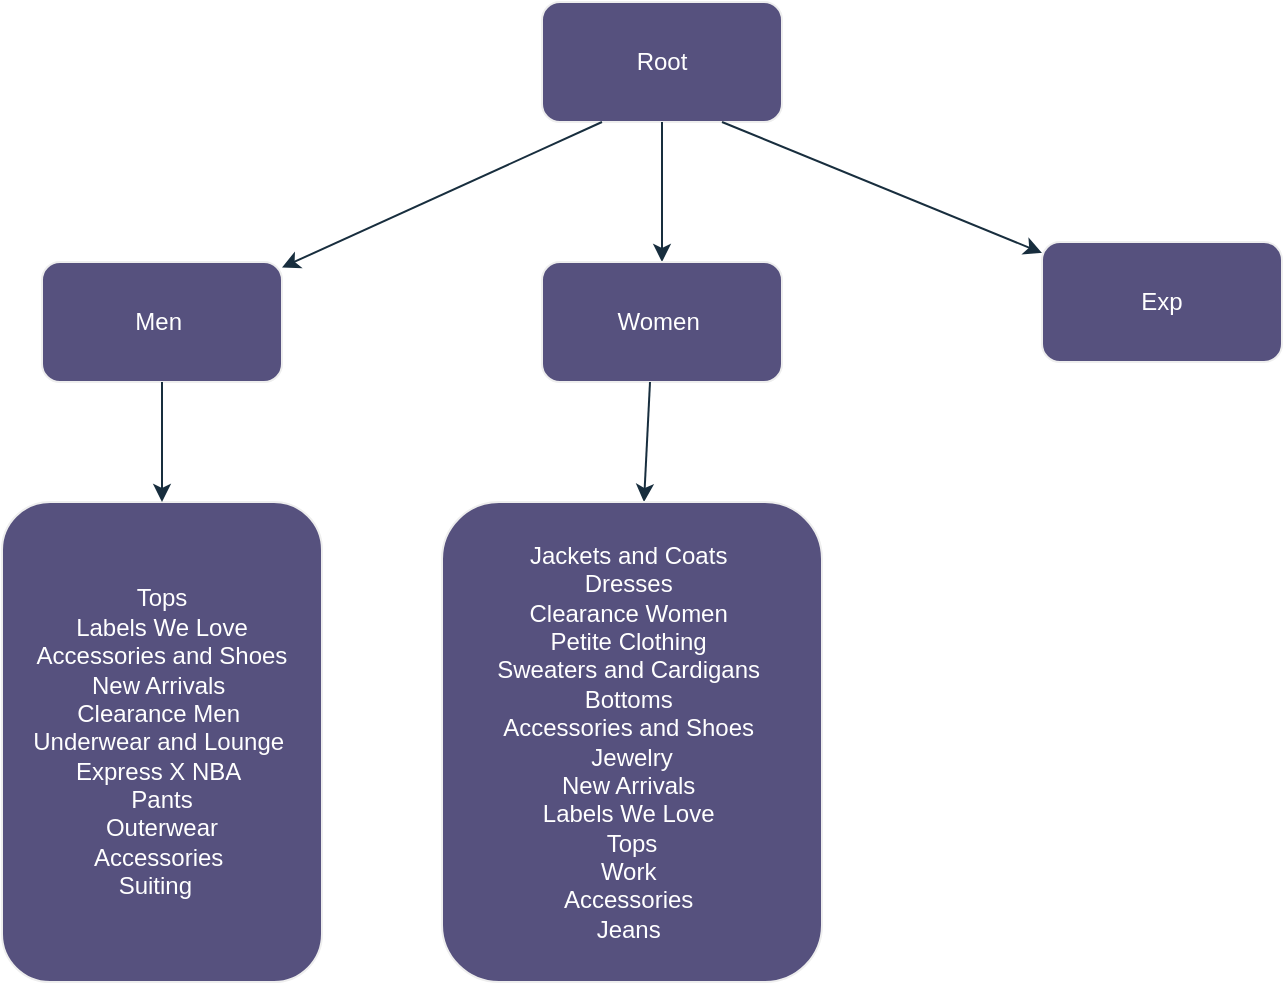 <mxfile version="20.8.5" type="device"><diagram id="yXyOV_PqHcvUrgc-klCl" name="Page-1"><mxGraphModel dx="714" dy="508" grid="1" gridSize="10" guides="1" tooltips="1" connect="1" arrows="1" fold="1" page="1" pageScale="1" pageWidth="827" pageHeight="1169" math="0" shadow="0"><root><mxCell id="0"/><mxCell id="1" parent="0"/><mxCell id="Ssx_GMXhN-F2KZx3JunG-2" value="Root" style="rounded=1;whiteSpace=wrap;html=1;labelBackgroundColor=none;fillColor=#56517E;strokeColor=#EEEEEE;fontColor=#FFFFFF;" vertex="1" parent="1"><mxGeometry x="310" y="80" width="120" height="60" as="geometry"/></mxCell><mxCell id="Ssx_GMXhN-F2KZx3JunG-3" value="" style="endArrow=classic;html=1;rounded=0;exitX=0.25;exitY=1;exitDx=0;exitDy=0;labelBackgroundColor=none;fontColor=default;strokeColor=#182E3E;" edge="1" parent="1" source="Ssx_GMXhN-F2KZx3JunG-2" target="Ssx_GMXhN-F2KZx3JunG-8"><mxGeometry width="50" height="50" relative="1" as="geometry"><mxPoint x="340" y="290" as="sourcePoint"/><mxPoint x="210" y="200" as="targetPoint"/></mxGeometry></mxCell><mxCell id="Ssx_GMXhN-F2KZx3JunG-4" value="" style="endArrow=classic;html=1;rounded=0;exitX=0.5;exitY=1;exitDx=0;exitDy=0;labelBackgroundColor=none;fontColor=default;strokeColor=#182E3E;" edge="1" parent="1" source="Ssx_GMXhN-F2KZx3JunG-2" target="Ssx_GMXhN-F2KZx3JunG-6"><mxGeometry width="50" height="50" relative="1" as="geometry"><mxPoint x="340" y="290" as="sourcePoint"/><mxPoint x="340" y="200" as="targetPoint"/></mxGeometry></mxCell><mxCell id="Ssx_GMXhN-F2KZx3JunG-5" value="" style="endArrow=classic;html=1;rounded=0;exitX=0.75;exitY=1;exitDx=0;exitDy=0;labelBackgroundColor=none;fontColor=default;strokeColor=#182E3E;" edge="1" parent="1" source="Ssx_GMXhN-F2KZx3JunG-2" target="Ssx_GMXhN-F2KZx3JunG-7"><mxGeometry width="50" height="50" relative="1" as="geometry"><mxPoint x="340" y="290" as="sourcePoint"/><mxPoint x="580" y="200" as="targetPoint"/></mxGeometry></mxCell><mxCell id="Ssx_GMXhN-F2KZx3JunG-6" value="Women&amp;nbsp;" style="rounded=1;whiteSpace=wrap;html=1;labelBackgroundColor=none;fillColor=#56517E;strokeColor=#EEEEEE;fontColor=#FFFFFF;" vertex="1" parent="1"><mxGeometry x="310" y="210" width="120" height="60" as="geometry"/></mxCell><mxCell id="Ssx_GMXhN-F2KZx3JunG-7" value="Exp" style="rounded=1;whiteSpace=wrap;html=1;labelBackgroundColor=none;fillColor=#56517E;strokeColor=#EEEEEE;fontColor=#FFFFFF;" vertex="1" parent="1"><mxGeometry x="560" y="200" width="120" height="60" as="geometry"/></mxCell><mxCell id="Ssx_GMXhN-F2KZx3JunG-8" value="Men&amp;nbsp;" style="rounded=1;whiteSpace=wrap;html=1;labelBackgroundColor=none;fillColor=#56517E;strokeColor=#EEEEEE;fontColor=#FFFFFF;" vertex="1" parent="1"><mxGeometry x="60" y="210" width="120" height="60" as="geometry"/></mxCell><mxCell id="Ssx_GMXhN-F2KZx3JunG-10" value="Tops&lt;br&gt;Labels We Love&lt;br&gt;Accessories and Shoes&lt;br&gt;New Arrivals&amp;nbsp;&lt;br&gt;Clearance Men&amp;nbsp;&lt;br&gt;Underwear and Lounge&amp;nbsp;&lt;br&gt;Express X NBA&amp;nbsp;&lt;br&gt;Pants&lt;br&gt;Outerwear&lt;br&gt;Accessories&amp;nbsp;&lt;br&gt;Suiting&amp;nbsp;&amp;nbsp;" style="rounded=1;whiteSpace=wrap;html=1;labelBackgroundColor=none;fillColor=#56517E;strokeColor=#EEEEEE;fontColor=#FFFFFF;" vertex="1" parent="1"><mxGeometry x="40" y="330" width="160" height="240" as="geometry"/></mxCell><mxCell id="Ssx_GMXhN-F2KZx3JunG-11" value="" style="endArrow=classic;html=1;rounded=0;exitX=0.5;exitY=1;exitDx=0;exitDy=0;entryX=0.5;entryY=0;entryDx=0;entryDy=0;labelBackgroundColor=none;fontColor=default;strokeColor=#182E3E;" edge="1" parent="1" source="Ssx_GMXhN-F2KZx3JunG-8" target="Ssx_GMXhN-F2KZx3JunG-10"><mxGeometry width="50" height="50" relative="1" as="geometry"><mxPoint x="340" y="320" as="sourcePoint"/><mxPoint x="390" y="270" as="targetPoint"/></mxGeometry></mxCell><mxCell id="Ssx_GMXhN-F2KZx3JunG-12" value="" style="endArrow=classic;html=1;rounded=0;exitX=0.45;exitY=1;exitDx=0;exitDy=0;exitPerimeter=0;labelBackgroundColor=none;fontColor=default;strokeColor=#182E3E;" edge="1" parent="1" source="Ssx_GMXhN-F2KZx3JunG-6" target="Ssx_GMXhN-F2KZx3JunG-13"><mxGeometry width="50" height="50" relative="1" as="geometry"><mxPoint x="340" y="320" as="sourcePoint"/><mxPoint x="363" y="330" as="targetPoint"/></mxGeometry></mxCell><mxCell id="Ssx_GMXhN-F2KZx3JunG-13" value="Jackets and Coats&amp;nbsp;&lt;br&gt;Dresses&amp;nbsp;&lt;br&gt;Clearance Women&amp;nbsp;&lt;br&gt;Petite Clothing&amp;nbsp;&lt;br&gt;Sweaters and Cardigans&amp;nbsp;&lt;br&gt;Bottoms&amp;nbsp;&lt;br&gt;Accessories and Shoes&amp;nbsp;&lt;br&gt;Jewelry&lt;br&gt;New Arrivals&amp;nbsp;&lt;br&gt;Labels We Love&amp;nbsp;&lt;br&gt;Tops&lt;br&gt;Work&amp;nbsp;&lt;br&gt;Accessories&amp;nbsp;&lt;br&gt;Jeans&amp;nbsp;" style="rounded=1;whiteSpace=wrap;html=1;labelBackgroundColor=none;fillColor=#56517E;strokeColor=#EEEEEE;fontColor=#FFFFFF;" vertex="1" parent="1"><mxGeometry x="260" y="330" width="190" height="240" as="geometry"/></mxCell></root></mxGraphModel></diagram></mxfile>
